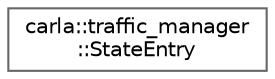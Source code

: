 digraph "类继承关系图"
{
 // INTERACTIVE_SVG=YES
 // LATEX_PDF_SIZE
  bgcolor="transparent";
  edge [fontname=Helvetica,fontsize=10,labelfontname=Helvetica,labelfontsize=10];
  node [fontname=Helvetica,fontsize=10,shape=box,height=0.2,width=0.4];
  rankdir="LR";
  Node0 [id="Node000000",label="carla::traffic_manager\l::StateEntry",height=0.2,width=0.4,color="grey40", fillcolor="white", style="filled",URL="$dc/dcf/structcarla_1_1traffic__manager_1_1StateEntry.html",tooltip="Structure to hold the controller state."];
}
